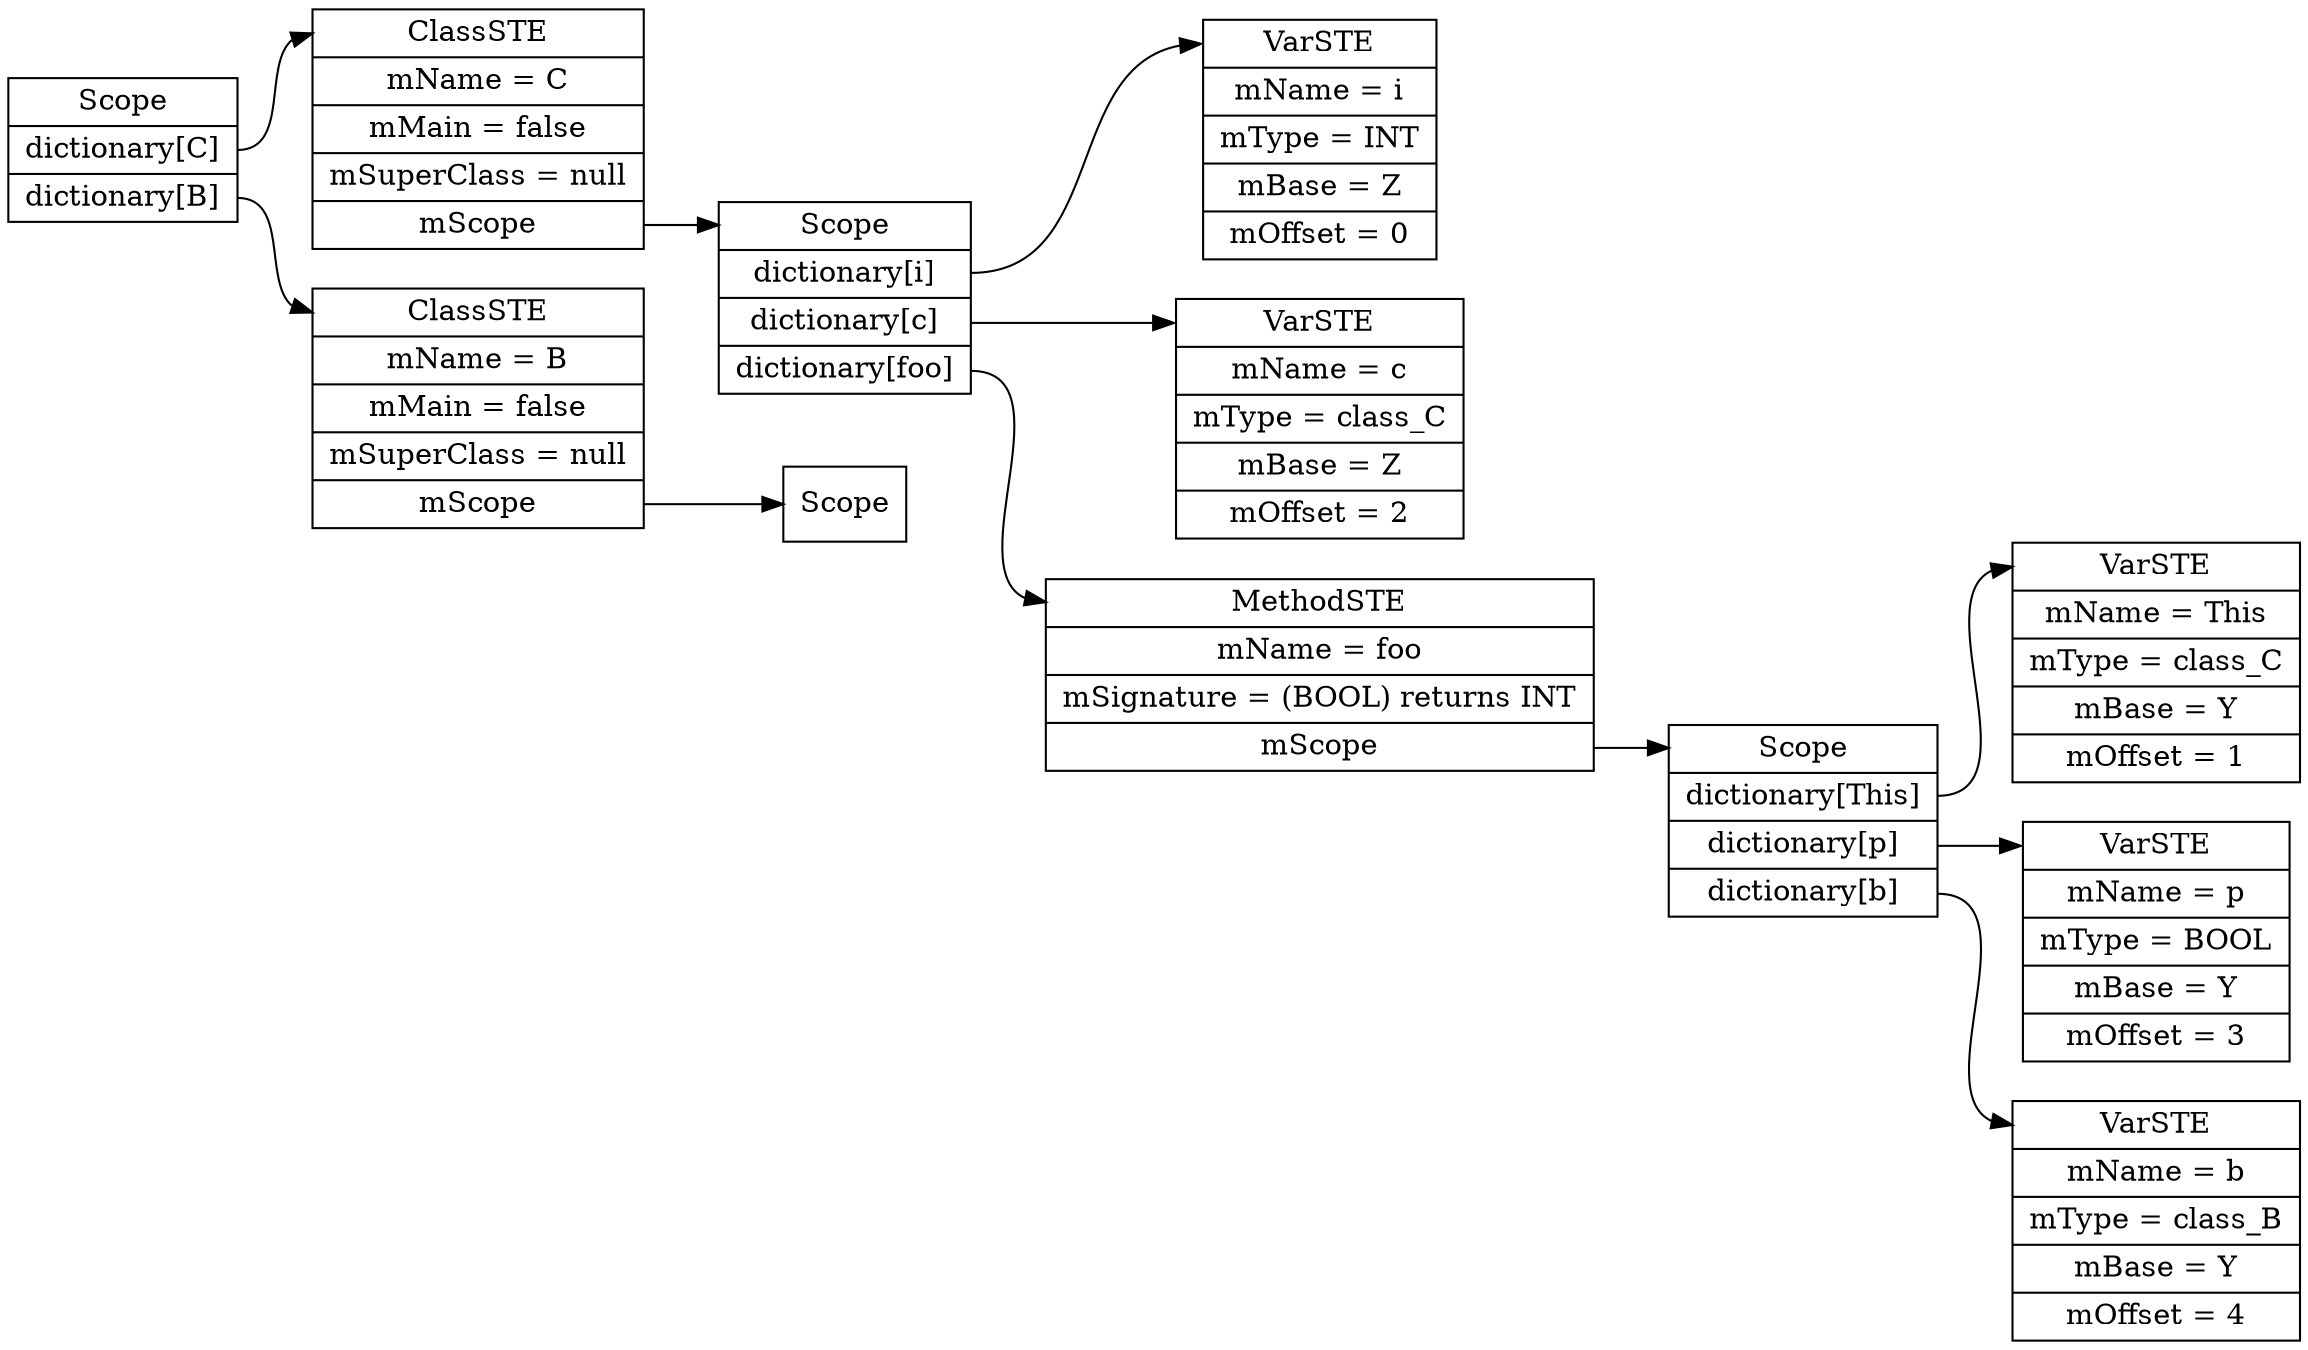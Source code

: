 digraph SymTable {
	graph [rankdir="LR"];
	node [shape=record];
	0 [label=" <f0> Scope | <f1> dictionary\[C\] | <f2> dictionary\[B\] "];
	0:<f1> -> 1:<f0>;
	1 [label=" <f0> ClassSTE | <f1> mName = C| <f2> mMain = false| <f3> mSuperClass = null| <f4> mScope "];
	1:<f4> -> 2:<f0>;
	2 [label=" <f0> Scope | <f1> dictionary\[i\] | <f2> dictionary\[c\] | <f3> dictionary\[foo\] "];
	2:<f1> -> 3:<f0>;
	3 [label=" <f0> VarSTE | <f1> mName = i| <f2> mType = INT| <f3> mBase = Z| <f4> mOffset = 0"];
	2:<f2> -> 4:<f0>;
	4 [label=" <f0> VarSTE | <f1> mName = c| <f2> mType = class_C| <f3> mBase = Z| <f4> mOffset = 2"];
	2:<f3> -> 5:<f0>;
	5 [label=" <f0> MethodSTE | <f1> mName = foo| <f2> mSignature = (BOOL) returns INT| <f3> mScope "];
	5:<f3> -> 6:<f0>;
	6 [label=" <f0> Scope | <f1> dictionary\[This\] | <f2> dictionary\[p\] | <f3> dictionary\[b\] "];
	6:<f1> -> 7:<f0>;
	7 [label=" <f0> VarSTE | <f1> mName = This| <f2> mType = class_C| <f3> mBase = Y| <f4> mOffset = 1"];
	6:<f2> -> 8:<f0>;
	8 [label=" <f0> VarSTE | <f1> mName = p| <f2> mType = BOOL| <f3> mBase = Y| <f4> mOffset = 3"];
	6:<f3> -> 9:<f0>;
	9 [label=" <f0> VarSTE | <f1> mName = b| <f2> mType = class_B| <f3> mBase = Y| <f4> mOffset = 4"];
	0:<f2> -> 10:<f0>;
	10 [label=" <f0> ClassSTE | <f1> mName = B| <f2> mMain = false| <f3> mSuperClass = null| <f4> mScope "];
	10:<f4> -> 11:<f0>;
	11 [label=" <f0> Scope "];
}
